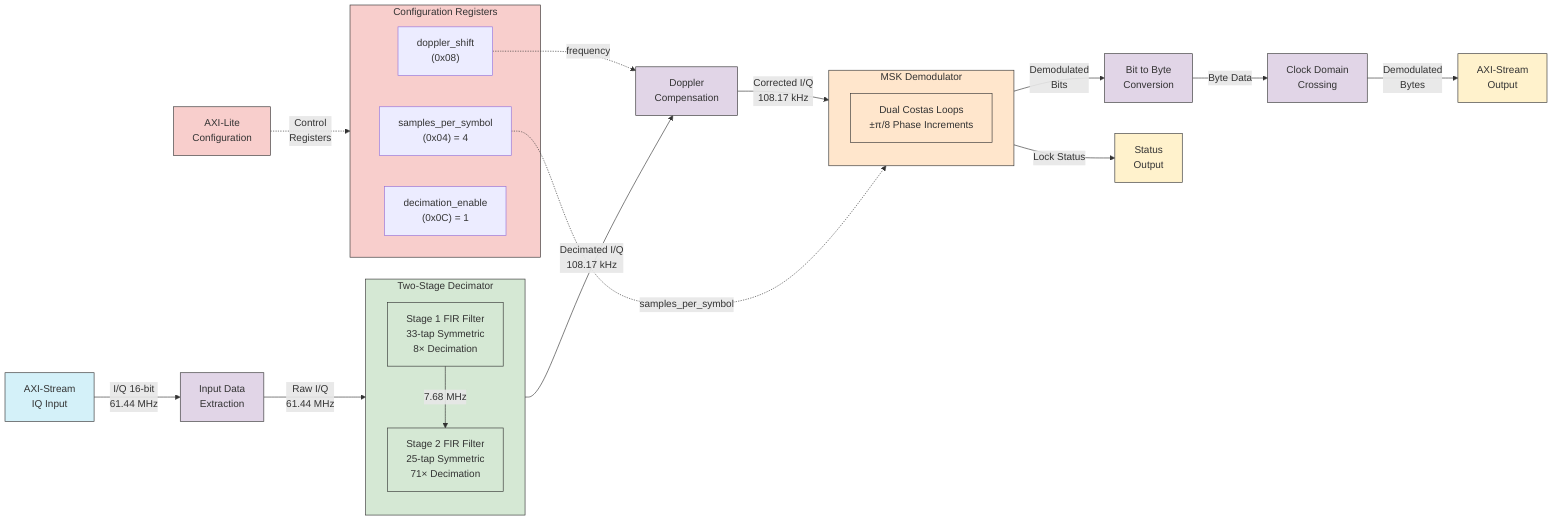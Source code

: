 flowchart LR
    classDef input fill:#d4f1f9,stroke:#333
    classDef process fill:#e1d5e7,stroke:#333
    classDef decimator fill:#d5e8d4,stroke:#333
    classDef demod fill:#ffe6cc,stroke:#333
    classDef output fill:#fff2cc,stroke:#333
    classDef config fill:#f8cecc,stroke:#333

    %% Inputs
    ADC["AXI-Stream\nIQ Input"] -->|"I/Q 16-bit\n61.44 MHz"| RawExtract["Input Data\nExtraction"]
    class ADC input

    %% Configuration
    Config["AXI-Lite\nConfiguration"] -.->|"Control\nRegisters"| Settings
    class Config config
    
    subgraph Settings["Configuration Registers"]
        SPS["samples_per_symbol\n(0x04) = 4"]
        DOPE["doppler_shift\n(0x08)"]
        DECI["decimation_enable\n(0x0C) = 1"]
    end
    class Settings config

    %% Two-Stage Decimation
    RawExtract -->|"Raw I/Q\n61.44 MHz"| Decimator
    class RawExtract process
    
    subgraph Decimator["Two-Stage Decimator"]
        direction TB
        Stage1["Stage 1 FIR Filter\n33-tap Symmetric\n8× Decimation"] -->|"7.68 MHz"| Stage2["Stage 2 FIR Filter\n25-tap Symmetric\n71× Decimation"]
    end
    class Decimator decimator
    class Stage1 decimator
    class Stage2 decimator

    %% Doppler Compensation
    Decimator -->|"Decimated I/Q\n108.17 kHz"| Doppler["Doppler\nCompensation"]
    DOPE -.->|"frequency"| Doppler
    class Doppler process

    %% MSK Demodulator
    Doppler -->|"Corrected I/Q\n108.17 kHz"| MSKDemod
    SPS -.->|"samples_per_symbol"| MSKDemod
    
    subgraph MSKDemod["MSK Demodulator"]
        CostasLoops["Dual Costas Loops\n±π/8 Phase Increments"]
    end
    class MSKDemod demod
    class CostasLoops demod

    %% Bit to Byte Conversion
    MSKDemod -->|"Demodulated\nBits"| BitToByte["Bit to Byte\nConversion"]
    class BitToByte process

    %% Clock Domain Crossing
    BitToByte -->|"Byte Data"| CDC["Clock Domain\nCrossing"]
    class CDC process

    %% Output
    CDC -->|"Demodulated\nBytes"| Output["AXI-Stream\nOutput"]
    class Output output

    %% Status
    MSKDemod -->|"Lock Status"| StatusOut["Status\nOutput"]
    class StatusOut output